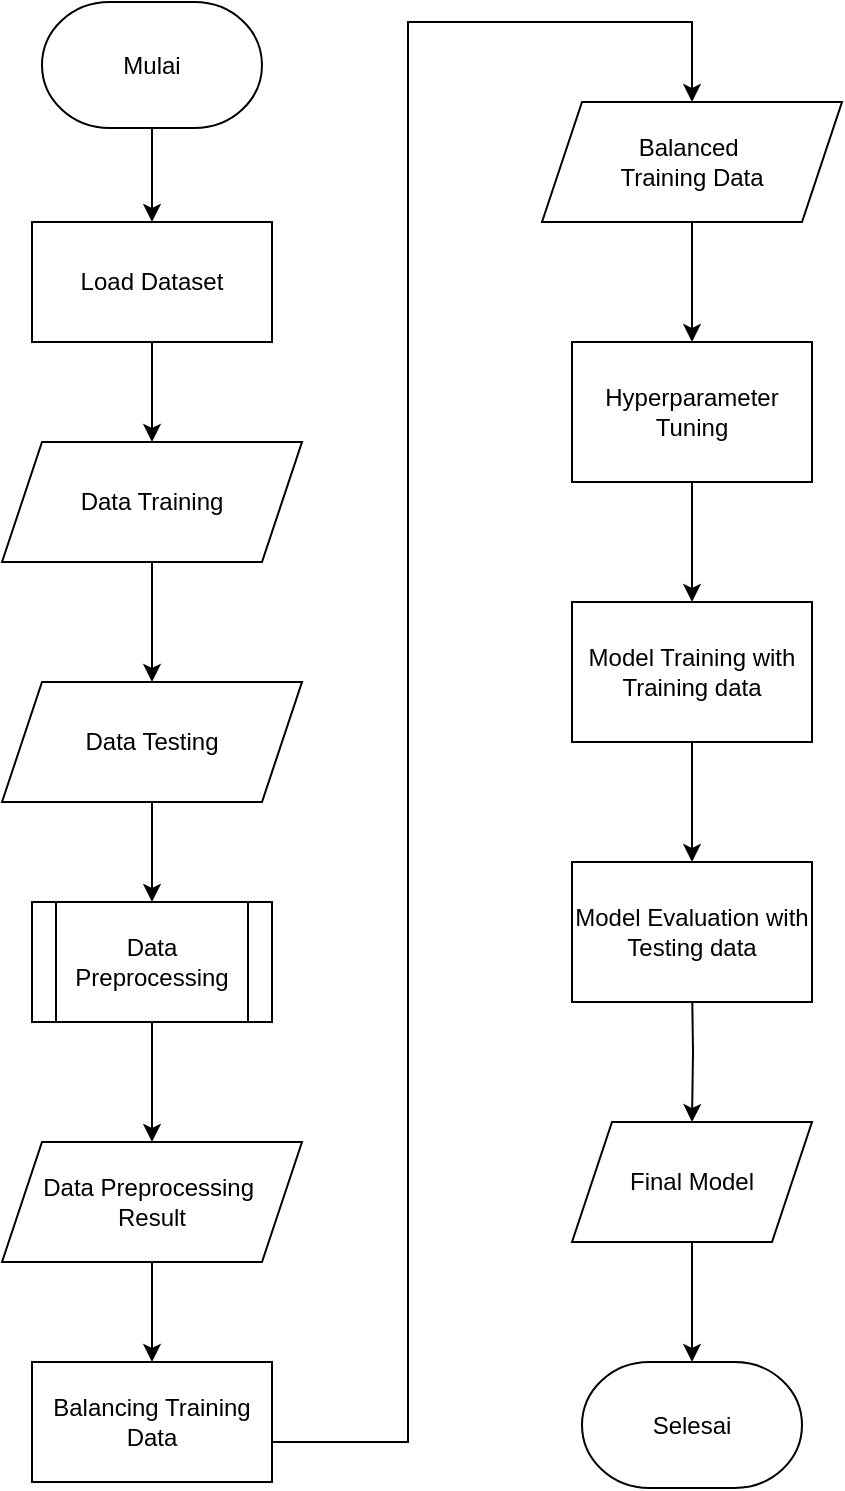 <mxfile version="24.7.5">
  <diagram name="Page-1" id="z2XMrLC7OXP56RbUscrZ">
    <mxGraphModel dx="3450" dy="942" grid="1" gridSize="10" guides="1" tooltips="1" connect="1" arrows="1" fold="1" page="1" pageScale="1" pageWidth="850" pageHeight="1100" math="0" shadow="0">
      <root>
        <mxCell id="0" />
        <mxCell id="1" parent="0" />
        <mxCell id="ul4d-8JiVyPAiGXE5kkd-51" value="" style="edgeStyle=orthogonalEdgeStyle;rounded=0;orthogonalLoop=1;jettySize=auto;html=1;" edge="1" parent="1" source="ul4d-8JiVyPAiGXE5kkd-52" target="ul4d-8JiVyPAiGXE5kkd-59">
          <mxGeometry relative="1" as="geometry" />
        </mxCell>
        <mxCell id="ul4d-8JiVyPAiGXE5kkd-52" value="Data Training&lt;span style=&quot;color: rgba(0, 0, 0, 0); font-family: monospace; font-size: 0px; text-align: start; text-wrap: nowrap;&quot;&gt;%3CmxGraphModel%3E%3Croot%3E%3CmxCell%20id%3D%220%22%2F%3E%3CmxCell%20id%3D%221%22%20parent%3D%220%22%2F%3E%3CmxCell%20id%3D%222%22%20value%3D%22Perancangan%20model%26lt%3Bdiv%26gt%3B(menentukan%20hyperparameter)%26lt%3B%2Fdiv%26gt%3B%22%20style%3D%22rounded%3D0%3BwhiteSpace%3Dwrap%3Bhtml%3D1%3B%22%20vertex%3D%221%22%20parent%3D%221%22%3E%3CmxGeometry%20x%3D%22-780%22%20y%3D%22364.5%22%20width%3D%22120%22%20height%3D%2260%22%20as%3D%22geometry%22%2F%3E%3C%2FmxCell%3E%3C%2Froot%3E%3C%2FmxGraphModel%3E&lt;/span&gt;" style="shape=parallelogram;perimeter=parallelogramPerimeter;whiteSpace=wrap;html=1;fixedSize=1;" vertex="1" parent="1">
          <mxGeometry x="-1464" y="267" width="150" height="60" as="geometry" />
        </mxCell>
        <mxCell id="ul4d-8JiVyPAiGXE5kkd-53" value="" style="edgeStyle=orthogonalEdgeStyle;rounded=0;orthogonalLoop=1;jettySize=auto;html=1;" edge="1" parent="1" source="ul4d-8JiVyPAiGXE5kkd-54" target="ul4d-8JiVyPAiGXE5kkd-57">
          <mxGeometry relative="1" as="geometry" />
        </mxCell>
        <mxCell id="ul4d-8JiVyPAiGXE5kkd-54" value="Mulai" style="fixedSize=1;html=1;shape=mxgraph.flowchart.terminator;whiteSpace=wrap;" vertex="1" parent="1">
          <mxGeometry x="-1444" y="47" width="110" height="63" as="geometry" />
        </mxCell>
        <mxCell id="ul4d-8JiVyPAiGXE5kkd-55" value="Selesai" style="fixedSize=1;html=1;shape=mxgraph.flowchart.terminator;whiteSpace=wrap;" vertex="1" parent="1">
          <mxGeometry x="-1174" y="727" width="110" height="63" as="geometry" />
        </mxCell>
        <mxCell id="ul4d-8JiVyPAiGXE5kkd-56" style="edgeStyle=orthogonalEdgeStyle;rounded=0;orthogonalLoop=1;jettySize=auto;html=1;" edge="1" parent="1" source="ul4d-8JiVyPAiGXE5kkd-57" target="ul4d-8JiVyPAiGXE5kkd-52">
          <mxGeometry relative="1" as="geometry" />
        </mxCell>
        <mxCell id="ul4d-8JiVyPAiGXE5kkd-57" value="Load Dataset" style="rounded=0;whiteSpace=wrap;html=1;" vertex="1" parent="1">
          <mxGeometry x="-1449" y="157" width="120" height="60" as="geometry" />
        </mxCell>
        <mxCell id="ul4d-8JiVyPAiGXE5kkd-58" value="" style="edgeStyle=orthogonalEdgeStyle;rounded=0;orthogonalLoop=1;jettySize=auto;html=1;" edge="1" parent="1" source="ul4d-8JiVyPAiGXE5kkd-59" target="ul4d-8JiVyPAiGXE5kkd-73">
          <mxGeometry relative="1" as="geometry" />
        </mxCell>
        <mxCell id="ul4d-8JiVyPAiGXE5kkd-59" value="Data Testing" style="shape=parallelogram;perimeter=parallelogramPerimeter;whiteSpace=wrap;html=1;fixedSize=1;" vertex="1" parent="1">
          <mxGeometry x="-1464" y="387" width="150" height="60" as="geometry" />
        </mxCell>
        <mxCell id="ul4d-8JiVyPAiGXE5kkd-60" style="edgeStyle=orthogonalEdgeStyle;rounded=0;orthogonalLoop=1;jettySize=auto;html=1;" edge="1" parent="1" source="ul4d-8JiVyPAiGXE5kkd-61" target="ul4d-8JiVyPAiGXE5kkd-63">
          <mxGeometry relative="1" as="geometry" />
        </mxCell>
        <mxCell id="ul4d-8JiVyPAiGXE5kkd-61" value="Data Preprocessing&amp;nbsp;&lt;div&gt;Result&lt;/div&gt;" style="shape=parallelogram;perimeter=parallelogramPerimeter;whiteSpace=wrap;html=1;fixedSize=1;" vertex="1" parent="1">
          <mxGeometry x="-1464" y="617" width="150" height="60" as="geometry" />
        </mxCell>
        <mxCell id="ul4d-8JiVyPAiGXE5kkd-62" style="edgeStyle=orthogonalEdgeStyle;rounded=0;orthogonalLoop=1;jettySize=auto;html=1;entryX=0.5;entryY=0;entryDx=0;entryDy=0;" edge="1" parent="1" source="ul4d-8JiVyPAiGXE5kkd-63" target="ul4d-8JiVyPAiGXE5kkd-65">
          <mxGeometry relative="1" as="geometry">
            <Array as="points">
              <mxPoint x="-1261" y="767" />
              <mxPoint x="-1261" y="57" />
              <mxPoint x="-1119" y="57" />
            </Array>
          </mxGeometry>
        </mxCell>
        <mxCell id="ul4d-8JiVyPAiGXE5kkd-63" value="Balancing Training Data" style="rounded=0;whiteSpace=wrap;html=1;" vertex="1" parent="1">
          <mxGeometry x="-1449" y="727" width="120" height="60" as="geometry" />
        </mxCell>
        <mxCell id="ul4d-8JiVyPAiGXE5kkd-64" value="" style="edgeStyle=orthogonalEdgeStyle;rounded=0;orthogonalLoop=1;jettySize=auto;html=1;" edge="1" parent="1" source="ul4d-8JiVyPAiGXE5kkd-65" target="ul4d-8JiVyPAiGXE5kkd-67">
          <mxGeometry relative="1" as="geometry" />
        </mxCell>
        <mxCell id="ul4d-8JiVyPAiGXE5kkd-65" value="Balanced&amp;nbsp;&lt;div&gt;Training Data&lt;/div&gt;" style="shape=parallelogram;perimeter=parallelogramPerimeter;whiteSpace=wrap;html=1;fixedSize=1;" vertex="1" parent="1">
          <mxGeometry x="-1194" y="97" width="150" height="60" as="geometry" />
        </mxCell>
        <mxCell id="ul4d-8JiVyPAiGXE5kkd-66" value="" style="edgeStyle=orthogonalEdgeStyle;rounded=0;orthogonalLoop=1;jettySize=auto;html=1;" edge="1" parent="1" source="ul4d-8JiVyPAiGXE5kkd-67" target="ul4d-8JiVyPAiGXE5kkd-69">
          <mxGeometry relative="1" as="geometry" />
        </mxCell>
        <mxCell id="ul4d-8JiVyPAiGXE5kkd-67" value="Hyperparameter Tuning" style="whiteSpace=wrap;html=1;rounded=0;" vertex="1" parent="1">
          <mxGeometry x="-1179" y="217" width="120" height="70" as="geometry" />
        </mxCell>
        <mxCell id="ul4d-8JiVyPAiGXE5kkd-68" value="" style="edgeStyle=orthogonalEdgeStyle;rounded=0;orthogonalLoop=1;jettySize=auto;html=1;" edge="1" parent="1" source="ul4d-8JiVyPAiGXE5kkd-69" target="ul4d-8JiVyPAiGXE5kkd-71">
          <mxGeometry relative="1" as="geometry" />
        </mxCell>
        <mxCell id="ul4d-8JiVyPAiGXE5kkd-69" value="Model Training with Training data" style="whiteSpace=wrap;html=1;rounded=0;" vertex="1" parent="1">
          <mxGeometry x="-1179" y="347" width="120" height="70" as="geometry" />
        </mxCell>
        <mxCell id="ul4d-8JiVyPAiGXE5kkd-70" value="" style="edgeStyle=orthogonalEdgeStyle;rounded=0;orthogonalLoop=1;jettySize=auto;html=1;" edge="1" parent="1" target="ul4d-8JiVyPAiGXE5kkd-75">
          <mxGeometry relative="1" as="geometry">
            <mxPoint x="-1119" y="536" as="sourcePoint" />
          </mxGeometry>
        </mxCell>
        <mxCell id="ul4d-8JiVyPAiGXE5kkd-71" value="Model Evaluation with Testing data" style="whiteSpace=wrap;html=1;rounded=0;" vertex="1" parent="1">
          <mxGeometry x="-1179" y="477" width="120" height="70" as="geometry" />
        </mxCell>
        <mxCell id="ul4d-8JiVyPAiGXE5kkd-72" value="" style="edgeStyle=orthogonalEdgeStyle;rounded=0;orthogonalLoop=1;jettySize=auto;html=1;" edge="1" parent="1" source="ul4d-8JiVyPAiGXE5kkd-73" target="ul4d-8JiVyPAiGXE5kkd-61">
          <mxGeometry relative="1" as="geometry" />
        </mxCell>
        <mxCell id="ul4d-8JiVyPAiGXE5kkd-73" value="Data Preprocessing" style="shape=process;whiteSpace=wrap;html=1;backgroundOutline=1;" vertex="1" parent="1">
          <mxGeometry x="-1449" y="497" width="120" height="60" as="geometry" />
        </mxCell>
        <mxCell id="ul4d-8JiVyPAiGXE5kkd-74" value="" style="edgeStyle=orthogonalEdgeStyle;rounded=0;orthogonalLoop=1;jettySize=auto;html=1;" edge="1" parent="1" source="ul4d-8JiVyPAiGXE5kkd-75" target="ul4d-8JiVyPAiGXE5kkd-55">
          <mxGeometry relative="1" as="geometry" />
        </mxCell>
        <mxCell id="ul4d-8JiVyPAiGXE5kkd-75" value="Final Model" style="shape=parallelogram;perimeter=parallelogramPerimeter;whiteSpace=wrap;html=1;fixedSize=1;rounded=0;" vertex="1" parent="1">
          <mxGeometry x="-1179" y="607" width="120" height="60" as="geometry" />
        </mxCell>
      </root>
    </mxGraphModel>
  </diagram>
</mxfile>
